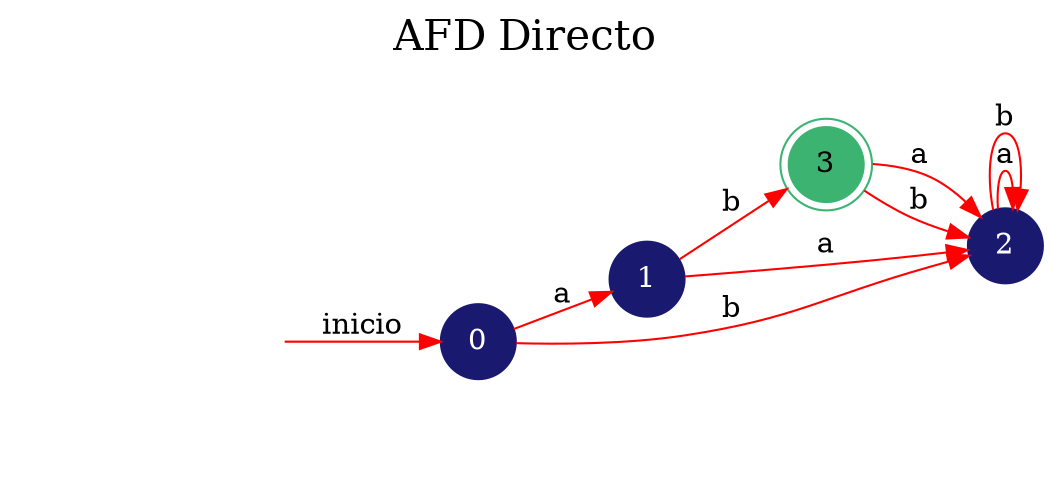 digraph automata_finito {
	rankdir=LR;
	graph [label="AFD Directo", labelloc=t, fontsize=20]; 
	node [shape=doublecircle, style = filled,color = mediumseagreen]; 3;
	node [shape=circle];
	node [color=midnightblue,fontcolor=white];
	edge [color=red];
	secret_node [style=invis];
	secret_node -> 0 [label="inicio"];
	0 -> 1 [label="a"];
	0 -> 2 [label="b"];
	1 -> 2 [label="a"];
	1 -> 3 [label="b"];
	2 -> 2 [label="a"];
	2 -> 2 [label="b"];
	3 -> 2 [label="a"];
	3 -> 2 [label="b"];
}